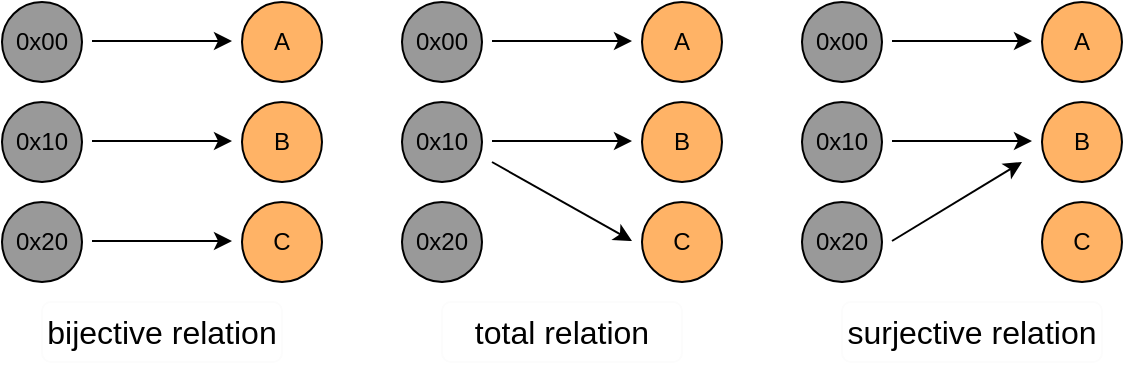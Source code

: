 <mxfile version="24.7.17">
  <diagram name="第 1 页" id="oYT0yZaJlCVJRpFDiAdw">
    <mxGraphModel dx="1242" dy="819" grid="1" gridSize="10" guides="1" tooltips="1" connect="1" arrows="1" fold="1" page="1" pageScale="1" pageWidth="827" pageHeight="1169" math="0" shadow="0">
      <root>
        <mxCell id="0" />
        <mxCell id="1" parent="0" />
        <mxCell id="rbJrmtFa9XDbVk5Eozg3-1" value="0x00" style="ellipse;whiteSpace=wrap;html=1;aspect=fixed;fillColor=#999999;" vertex="1" parent="1">
          <mxGeometry x="160" y="160" width="40" height="40" as="geometry" />
        </mxCell>
        <mxCell id="rbJrmtFa9XDbVk5Eozg3-2" value="0x10" style="ellipse;whiteSpace=wrap;html=1;aspect=fixed;fillColor=#999999;" vertex="1" parent="1">
          <mxGeometry x="160" y="210" width="40" height="40" as="geometry" />
        </mxCell>
        <mxCell id="rbJrmtFa9XDbVk5Eozg3-3" value="0x20" style="ellipse;whiteSpace=wrap;html=1;aspect=fixed;fillColor=#999999;" vertex="1" parent="1">
          <mxGeometry x="160" y="260" width="40" height="40" as="geometry" />
        </mxCell>
        <mxCell id="rbJrmtFa9XDbVk5Eozg3-6" value="A" style="ellipse;whiteSpace=wrap;html=1;aspect=fixed;fillColor=#FFB366;" vertex="1" parent="1">
          <mxGeometry x="280" y="160" width="40" height="40" as="geometry" />
        </mxCell>
        <mxCell id="rbJrmtFa9XDbVk5Eozg3-7" value="B" style="ellipse;whiteSpace=wrap;html=1;aspect=fixed;fillColor=#FFB366;" vertex="1" parent="1">
          <mxGeometry x="280" y="210" width="40" height="40" as="geometry" />
        </mxCell>
        <mxCell id="rbJrmtFa9XDbVk5Eozg3-8" value="C" style="ellipse;whiteSpace=wrap;html=1;aspect=fixed;fillColor=#FFB366;" vertex="1" parent="1">
          <mxGeometry x="280" y="260" width="40" height="40" as="geometry" />
        </mxCell>
        <mxCell id="rbJrmtFa9XDbVk5Eozg3-11" value="" style="endArrow=classic;html=1;rounded=0;exitX=1;exitY=0.5;exitDx=0;exitDy=0;" edge="1" parent="1">
          <mxGeometry width="50" height="50" relative="1" as="geometry">
            <mxPoint x="205" y="179.5" as="sourcePoint" />
            <mxPoint x="275" y="179.5" as="targetPoint" />
          </mxGeometry>
        </mxCell>
        <mxCell id="rbJrmtFa9XDbVk5Eozg3-16" value="" style="endArrow=classic;html=1;rounded=0;exitX=1;exitY=0.5;exitDx=0;exitDy=0;" edge="1" parent="1">
          <mxGeometry width="50" height="50" relative="1" as="geometry">
            <mxPoint x="205" y="229.5" as="sourcePoint" />
            <mxPoint x="275" y="229.5" as="targetPoint" />
          </mxGeometry>
        </mxCell>
        <mxCell id="rbJrmtFa9XDbVk5Eozg3-18" value="" style="endArrow=classic;html=1;rounded=0;exitX=1;exitY=0.5;exitDx=0;exitDy=0;" edge="1" parent="1">
          <mxGeometry width="50" height="50" relative="1" as="geometry">
            <mxPoint x="205" y="279.5" as="sourcePoint" />
            <mxPoint x="275" y="279.5" as="targetPoint" />
          </mxGeometry>
        </mxCell>
        <mxCell id="rbJrmtFa9XDbVk5Eozg3-21" value="0x00" style="ellipse;whiteSpace=wrap;html=1;aspect=fixed;fillColor=#999999;" vertex="1" parent="1">
          <mxGeometry x="360" y="160" width="40" height="40" as="geometry" />
        </mxCell>
        <mxCell id="rbJrmtFa9XDbVk5Eozg3-22" value="0x10" style="ellipse;whiteSpace=wrap;html=1;aspect=fixed;fillColor=#999999;" vertex="1" parent="1">
          <mxGeometry x="360" y="210" width="40" height="40" as="geometry" />
        </mxCell>
        <mxCell id="rbJrmtFa9XDbVk5Eozg3-23" value="0x20" style="ellipse;whiteSpace=wrap;html=1;aspect=fixed;fillColor=#999999;" vertex="1" parent="1">
          <mxGeometry x="360" y="260" width="40" height="40" as="geometry" />
        </mxCell>
        <mxCell id="rbJrmtFa9XDbVk5Eozg3-26" value="A" style="ellipse;whiteSpace=wrap;html=1;aspect=fixed;fillColor=#FFB366;" vertex="1" parent="1">
          <mxGeometry x="480" y="160" width="40" height="40" as="geometry" />
        </mxCell>
        <mxCell id="rbJrmtFa9XDbVk5Eozg3-27" value="B" style="ellipse;whiteSpace=wrap;html=1;aspect=fixed;fillColor=#FFB366;" vertex="1" parent="1">
          <mxGeometry x="480" y="210" width="40" height="40" as="geometry" />
        </mxCell>
        <mxCell id="rbJrmtFa9XDbVk5Eozg3-28" value="C" style="ellipse;whiteSpace=wrap;html=1;aspect=fixed;fillColor=#FFB366;" vertex="1" parent="1">
          <mxGeometry x="480" y="260" width="40" height="40" as="geometry" />
        </mxCell>
        <mxCell id="rbJrmtFa9XDbVk5Eozg3-31" value="" style="endArrow=classic;html=1;rounded=0;exitX=1;exitY=0.5;exitDx=0;exitDy=0;" edge="1" parent="1">
          <mxGeometry width="50" height="50" relative="1" as="geometry">
            <mxPoint x="405" y="179.5" as="sourcePoint" />
            <mxPoint x="475" y="179.5" as="targetPoint" />
          </mxGeometry>
        </mxCell>
        <mxCell id="rbJrmtFa9XDbVk5Eozg3-32" value="" style="endArrow=classic;html=1;rounded=0;exitX=1;exitY=0.5;exitDx=0;exitDy=0;" edge="1" parent="1">
          <mxGeometry width="50" height="50" relative="1" as="geometry">
            <mxPoint x="405" y="229.5" as="sourcePoint" />
            <mxPoint x="475" y="229.5" as="targetPoint" />
          </mxGeometry>
        </mxCell>
        <mxCell id="rbJrmtFa9XDbVk5Eozg3-33" value="" style="endArrow=classic;html=1;rounded=0;" edge="1" parent="1">
          <mxGeometry width="50" height="50" relative="1" as="geometry">
            <mxPoint x="405" y="240" as="sourcePoint" />
            <mxPoint x="475" y="279.5" as="targetPoint" />
          </mxGeometry>
        </mxCell>
        <mxCell id="rbJrmtFa9XDbVk5Eozg3-36" value="0x00" style="ellipse;whiteSpace=wrap;html=1;aspect=fixed;fillColor=#999999;" vertex="1" parent="1">
          <mxGeometry x="560" y="160" width="40" height="40" as="geometry" />
        </mxCell>
        <mxCell id="rbJrmtFa9XDbVk5Eozg3-37" value="0x10" style="ellipse;whiteSpace=wrap;html=1;aspect=fixed;fillColor=#999999;" vertex="1" parent="1">
          <mxGeometry x="560" y="210" width="40" height="40" as="geometry" />
        </mxCell>
        <mxCell id="rbJrmtFa9XDbVk5Eozg3-38" value="0x20" style="ellipse;whiteSpace=wrap;html=1;aspect=fixed;fillColor=#999999;" vertex="1" parent="1">
          <mxGeometry x="560" y="260" width="40" height="40" as="geometry" />
        </mxCell>
        <mxCell id="rbJrmtFa9XDbVk5Eozg3-41" value="A" style="ellipse;whiteSpace=wrap;html=1;aspect=fixed;fillColor=#FFB366;" vertex="1" parent="1">
          <mxGeometry x="680" y="160" width="40" height="40" as="geometry" />
        </mxCell>
        <mxCell id="rbJrmtFa9XDbVk5Eozg3-42" value="B" style="ellipse;whiteSpace=wrap;html=1;aspect=fixed;fillColor=#FFB366;" vertex="1" parent="1">
          <mxGeometry x="680" y="210" width="40" height="40" as="geometry" />
        </mxCell>
        <mxCell id="rbJrmtFa9XDbVk5Eozg3-43" value="C" style="ellipse;whiteSpace=wrap;html=1;aspect=fixed;fillColor=#FFB366;" vertex="1" parent="1">
          <mxGeometry x="680" y="260" width="40" height="40" as="geometry" />
        </mxCell>
        <mxCell id="rbJrmtFa9XDbVk5Eozg3-46" value="" style="endArrow=classic;html=1;rounded=0;exitX=1;exitY=0.5;exitDx=0;exitDy=0;" edge="1" parent="1">
          <mxGeometry width="50" height="50" relative="1" as="geometry">
            <mxPoint x="605" y="179.5" as="sourcePoint" />
            <mxPoint x="675" y="179.5" as="targetPoint" />
          </mxGeometry>
        </mxCell>
        <mxCell id="rbJrmtFa9XDbVk5Eozg3-47" value="" style="endArrow=classic;html=1;rounded=0;exitX=1;exitY=0.5;exitDx=0;exitDy=0;" edge="1" parent="1">
          <mxGeometry width="50" height="50" relative="1" as="geometry">
            <mxPoint x="605" y="229.5" as="sourcePoint" />
            <mxPoint x="675" y="229.5" as="targetPoint" />
          </mxGeometry>
        </mxCell>
        <mxCell id="rbJrmtFa9XDbVk5Eozg3-48" value="" style="endArrow=classic;html=1;rounded=0;exitX=1;exitY=0.5;exitDx=0;exitDy=0;" edge="1" parent="1">
          <mxGeometry width="50" height="50" relative="1" as="geometry">
            <mxPoint x="605" y="279.5" as="sourcePoint" />
            <mxPoint x="670" y="240" as="targetPoint" />
          </mxGeometry>
        </mxCell>
        <mxCell id="rbJrmtFa9XDbVk5Eozg3-51" value="&lt;font style=&quot;font-size: 16px;&quot;&gt;bijective relation&lt;/font&gt;" style="rounded=1;whiteSpace=wrap;html=1;strokeColor=#FCFCFC;" vertex="1" parent="1">
          <mxGeometry x="180" y="310" width="120" height="30" as="geometry" />
        </mxCell>
        <mxCell id="rbJrmtFa9XDbVk5Eozg3-52" value="&lt;font style=&quot;font-size: 16px;&quot;&gt;total relation&lt;/font&gt;" style="rounded=1;whiteSpace=wrap;html=1;strokeColor=#FCFCFC;" vertex="1" parent="1">
          <mxGeometry x="380" y="310" width="120" height="30" as="geometry" />
        </mxCell>
        <mxCell id="rbJrmtFa9XDbVk5Eozg3-53" value="&lt;font style=&quot;font-size: 16px;&quot;&gt;surjective relation&lt;/font&gt;" style="rounded=1;whiteSpace=wrap;html=1;strokeColor=#FCFCFC;" vertex="1" parent="1">
          <mxGeometry x="580" y="310" width="130" height="30" as="geometry" />
        </mxCell>
      </root>
    </mxGraphModel>
  </diagram>
</mxfile>

